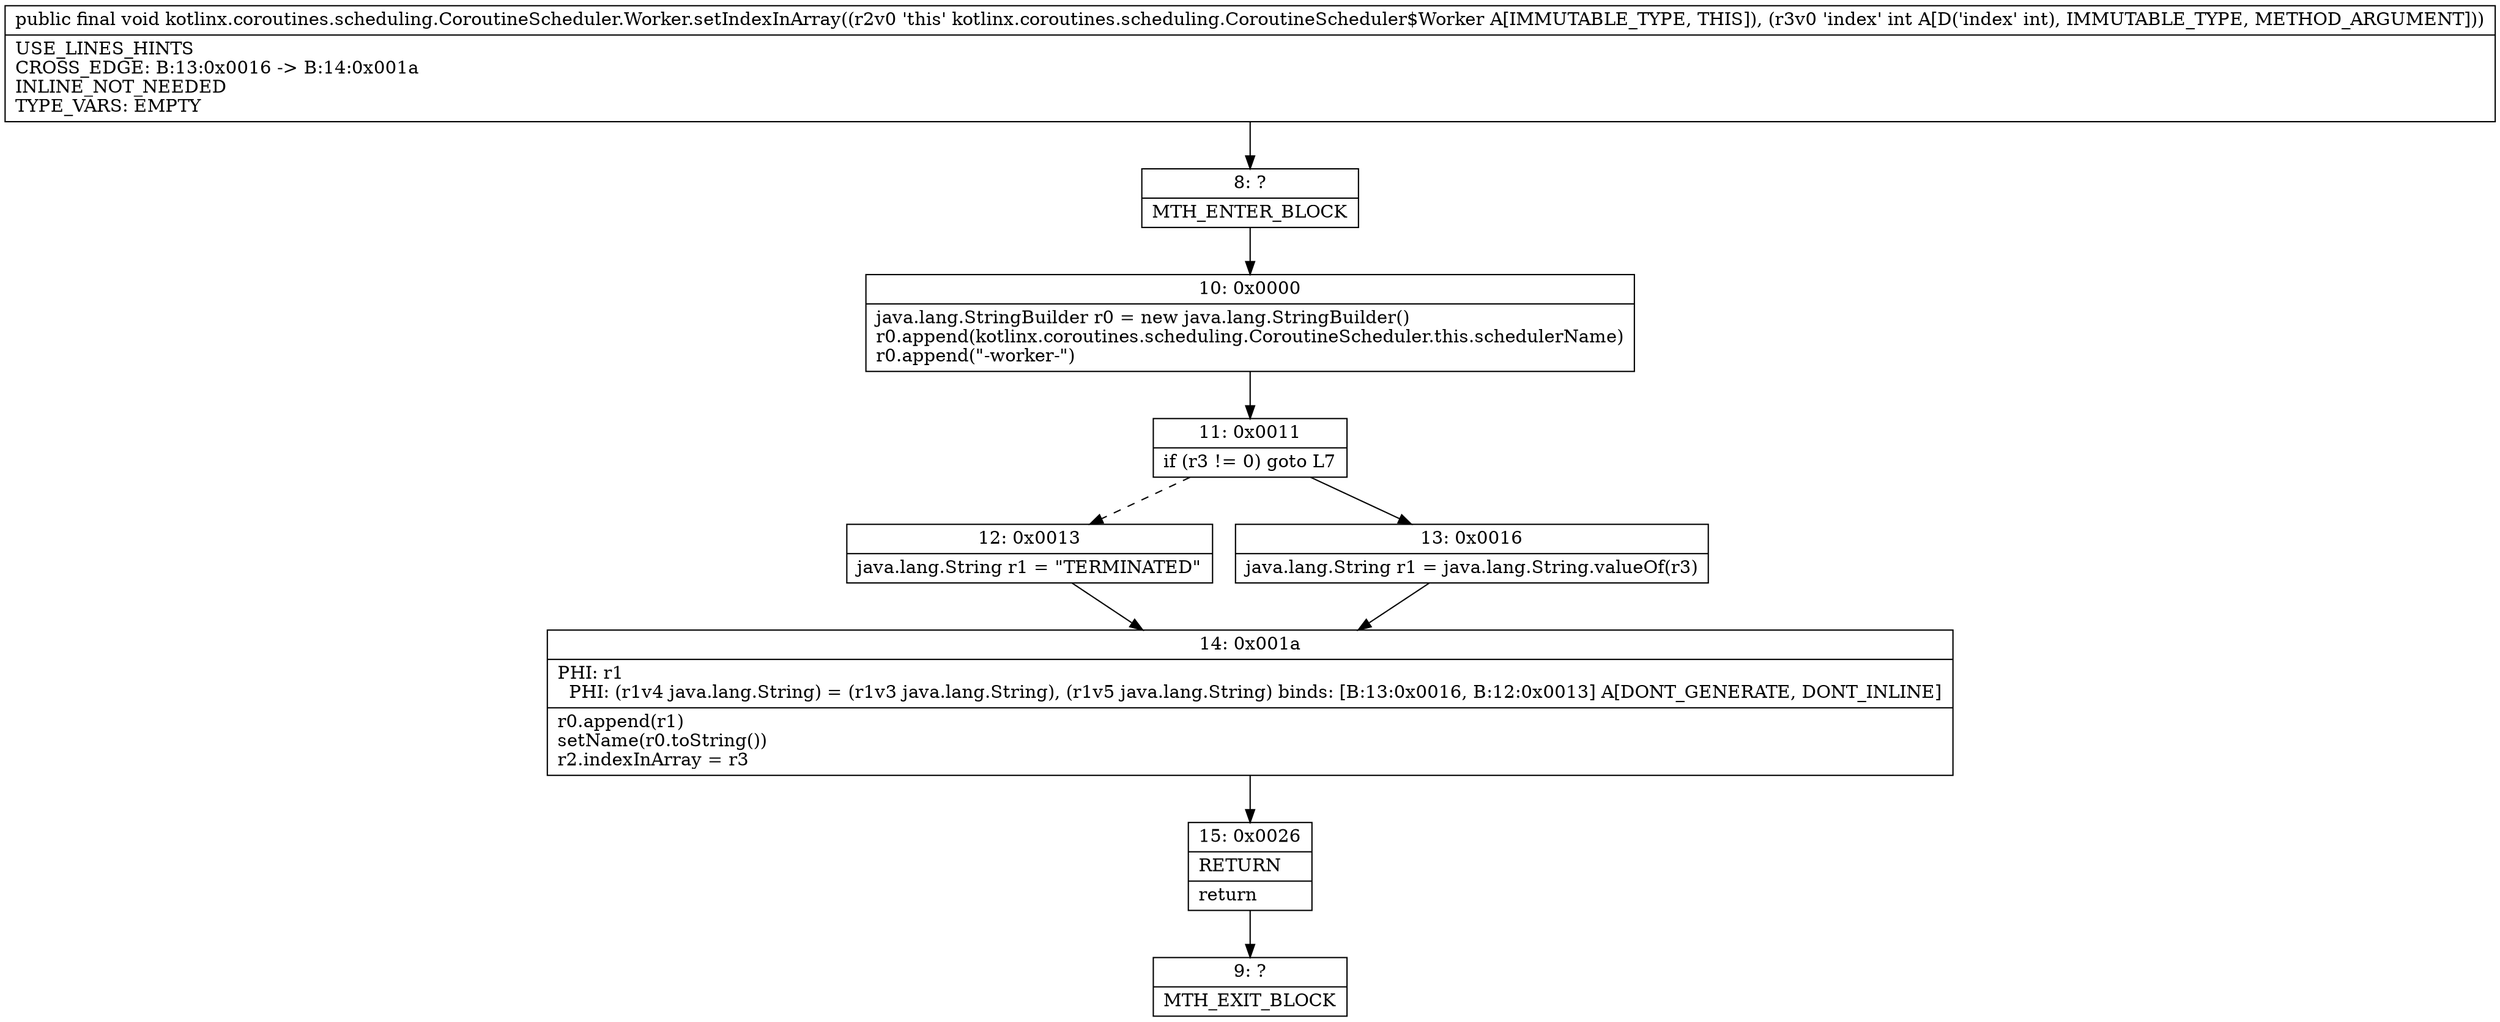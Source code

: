 digraph "CFG forkotlinx.coroutines.scheduling.CoroutineScheduler.Worker.setIndexInArray(I)V" {
Node_8 [shape=record,label="{8\:\ ?|MTH_ENTER_BLOCK\l}"];
Node_10 [shape=record,label="{10\:\ 0x0000|java.lang.StringBuilder r0 = new java.lang.StringBuilder()\lr0.append(kotlinx.coroutines.scheduling.CoroutineScheduler.this.schedulerName)\lr0.append(\"\-worker\-\")\l}"];
Node_11 [shape=record,label="{11\:\ 0x0011|if (r3 != 0) goto L7\l}"];
Node_12 [shape=record,label="{12\:\ 0x0013|java.lang.String r1 = \"TERMINATED\"\l}"];
Node_14 [shape=record,label="{14\:\ 0x001a|PHI: r1 \l  PHI: (r1v4 java.lang.String) = (r1v3 java.lang.String), (r1v5 java.lang.String) binds: [B:13:0x0016, B:12:0x0013] A[DONT_GENERATE, DONT_INLINE]\l|r0.append(r1)\lsetName(r0.toString())\lr2.indexInArray = r3\l}"];
Node_15 [shape=record,label="{15\:\ 0x0026|RETURN\l|return\l}"];
Node_9 [shape=record,label="{9\:\ ?|MTH_EXIT_BLOCK\l}"];
Node_13 [shape=record,label="{13\:\ 0x0016|java.lang.String r1 = java.lang.String.valueOf(r3)\l}"];
MethodNode[shape=record,label="{public final void kotlinx.coroutines.scheduling.CoroutineScheduler.Worker.setIndexInArray((r2v0 'this' kotlinx.coroutines.scheduling.CoroutineScheduler$Worker A[IMMUTABLE_TYPE, THIS]), (r3v0 'index' int A[D('index' int), IMMUTABLE_TYPE, METHOD_ARGUMENT]))  | USE_LINES_HINTS\lCROSS_EDGE: B:13:0x0016 \-\> B:14:0x001a\lINLINE_NOT_NEEDED\lTYPE_VARS: EMPTY\l}"];
MethodNode -> Node_8;Node_8 -> Node_10;
Node_10 -> Node_11;
Node_11 -> Node_12[style=dashed];
Node_11 -> Node_13;
Node_12 -> Node_14;
Node_14 -> Node_15;
Node_15 -> Node_9;
Node_13 -> Node_14;
}

